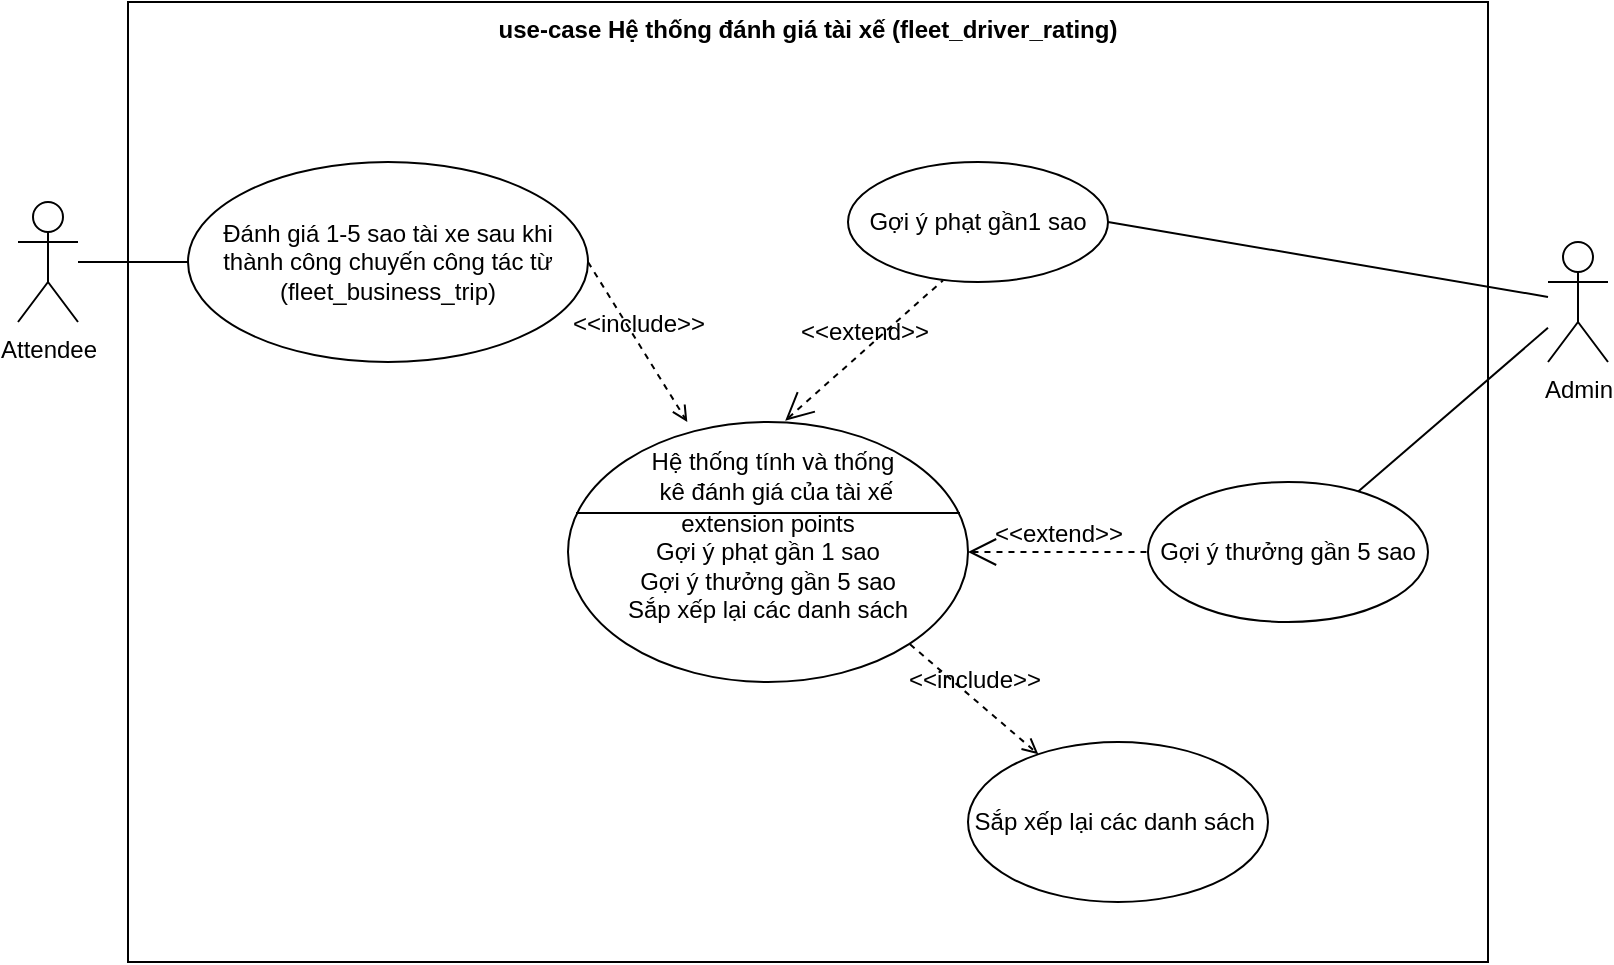 <mxfile>
    <diagram id="tti8-qOC2e271COAyMI7" name="use-case (fleet_business_trip_rating)">
        <mxGraphModel dx="628" dy="614" grid="1" gridSize="10" guides="1" tooltips="1" connect="1" arrows="1" fold="1" page="1" pageScale="1" pageWidth="850" pageHeight="1100" math="0" shadow="0">
            <root>
                <mxCell id="cs3OPDo4-kUtPiiAal4Z-0"/>
                <mxCell id="cs3OPDo4-kUtPiiAal4Z-1" parent="cs3OPDo4-kUtPiiAal4Z-0"/>
                <UserObject label="use-case Hệ thống đánh giá tài xế (fleet_driver_rating)" id="lDgoFlY37DkyPlibSX0k-0">
                    <mxCell style="shape=rect;html=1;verticalAlign=top;fontStyle=1;whiteSpace=wrap;align=center;movable=1;resizable=1;rotatable=1;deletable=1;editable=1;connectable=1;" parent="cs3OPDo4-kUtPiiAal4Z-1" vertex="1">
                        <mxGeometry x="80" y="80" width="680" height="480" as="geometry"/>
                    </mxCell>
                </UserObject>
                <mxCell id="VOc7xbZnXONlbMijgc1x-2" value="" style="edgeStyle=none;html=1;fontFamily=Helvetica;fontSize=12;fontColor=default;endArrow=none;endFill=0;" parent="cs3OPDo4-kUtPiiAal4Z-1" source="lDgoFlY37DkyPlibSX0k-1" target="VOc7xbZnXONlbMijgc1x-1" edge="1">
                    <mxGeometry relative="1" as="geometry"/>
                </mxCell>
                <mxCell id="lDgoFlY37DkyPlibSX0k-1" value="Attendee" style="shape=umlActor;html=1;verticalLabelPosition=bottom;verticalAlign=top;align=center;" parent="cs3OPDo4-kUtPiiAal4Z-1" vertex="1">
                    <mxGeometry x="25" y="180" width="30" height="60" as="geometry"/>
                </mxCell>
                <mxCell id="VOc7xbZnXONlbMijgc1x-1" value="&lt;span&gt;Đánh giá 1-5 sao tài xe sau khi thành công chuyến công tác từ (fleet_business_trip)&lt;/span&gt;" style="ellipse;whiteSpace=wrap;html=1;verticalAlign=middle;" parent="cs3OPDo4-kUtPiiAal4Z-1" vertex="1">
                    <mxGeometry x="110" y="160" width="200" height="100" as="geometry"/>
                </mxCell>
                <mxCell id="VOc7xbZnXONlbMijgc1x-5" value="&amp;lt;&amp;lt;include&amp;gt;&amp;gt;" style="edgeStyle=none;html=1;endArrow=open;verticalAlign=bottom;dashed=1;labelBackgroundColor=none;fontFamily=Helvetica;fontSize=12;fontColor=default;exitX=1;exitY=0.5;exitDx=0;exitDy=0;" parent="cs3OPDo4-kUtPiiAal4Z-1" source="VOc7xbZnXONlbMijgc1x-1" target="bl2fk228C5GolrHnd2m4-0" edge="1">
                    <mxGeometry width="160" relative="1" as="geometry">
                        <mxPoint x="340" y="370" as="sourcePoint"/>
                        <mxPoint x="400" y="430" as="targetPoint"/>
                    </mxGeometry>
                </mxCell>
                <mxCell id="bl2fk228C5GolrHnd2m4-0" value="&lt;br&gt;extension points&lt;br&gt;Gợi ý phạt gần 1 sao&lt;br&gt;Gợi ý thưởng gần 5 sao&lt;br&gt;Sắp xếp lại các danh sách" style="html=1;shape=mxgraph.sysml.useCaseExtPt;whiteSpace=wrap;align=center;fontFamily=Helvetica;fontSize=12;fontColor=default;strokeColor=default;fillColor=default;" parent="cs3OPDo4-kUtPiiAal4Z-1" vertex="1">
                    <mxGeometry x="300" y="290" width="200" height="130" as="geometry"/>
                </mxCell>
                <mxCell id="bl2fk228C5GolrHnd2m4-1" value="&lt;span style=&quot;font-weight: 400&quot;&gt;Hệ thống tính và thống&lt;br&gt;&amp;nbsp;kê đánh giá của tài xế&lt;/span&gt;" style="resizable=0;html=1;verticalAlign=middle;align=center;labelBackgroundColor=none;fontStyle=1;fontFamily=Helvetica;fontSize=12;fontColor=default;strokeColor=default;fillColor=default;" parent="bl2fk228C5GolrHnd2m4-0" connectable="0" vertex="1">
                    <mxGeometry x="80" y="22.1" as="geometry">
                        <mxPoint x="22" y="5" as="offset"/>
                    </mxGeometry>
                </mxCell>
                <mxCell id="bl2fk228C5GolrHnd2m4-2" value="Gợi ý phạt gần1 sao" style="ellipse;whiteSpace=wrap;html=1;" parent="cs3OPDo4-kUtPiiAal4Z-1" vertex="1">
                    <mxGeometry x="440" y="160" width="130" height="60" as="geometry"/>
                </mxCell>
                <mxCell id="bl2fk228C5GolrHnd2m4-4" value="&amp;lt;&amp;lt;extend&amp;gt;&amp;gt;" style="edgeStyle=none;html=1;startArrow=open;endArrow=none;startSize=12;verticalAlign=bottom;dashed=1;labelBackgroundColor=none;fontFamily=Helvetica;fontSize=12;fontColor=default;entryX=0.365;entryY=0.987;entryDx=0;entryDy=0;entryPerimeter=0;exitX=0.543;exitY=-0.005;exitDx=0;exitDy=0;exitPerimeter=0;" parent="cs3OPDo4-kUtPiiAal4Z-1" source="bl2fk228C5GolrHnd2m4-0" target="bl2fk228C5GolrHnd2m4-2" edge="1">
                    <mxGeometry width="160" relative="1" as="geometry">
                        <mxPoint x="400" y="270" as="sourcePoint"/>
                        <mxPoint x="560" y="270" as="targetPoint"/>
                    </mxGeometry>
                </mxCell>
                <mxCell id="bl2fk228C5GolrHnd2m4-5" value="Gợi ý thưởng gần 5 sao" style="ellipse;whiteSpace=wrap;html=1;" parent="cs3OPDo4-kUtPiiAal4Z-1" vertex="1">
                    <mxGeometry x="590" y="320" width="140" height="70" as="geometry"/>
                </mxCell>
                <mxCell id="bl2fk228C5GolrHnd2m4-6" value="&amp;lt;&amp;lt;extend&amp;gt;&amp;gt;" style="edgeStyle=none;html=1;startArrow=open;endArrow=none;startSize=12;verticalAlign=bottom;dashed=1;labelBackgroundColor=none;fontFamily=Helvetica;fontSize=12;fontColor=default;entryX=0;entryY=0.5;entryDx=0;entryDy=0;exitX=1;exitY=0.5;exitDx=0;exitDy=0;exitPerimeter=0;" parent="cs3OPDo4-kUtPiiAal4Z-1" source="bl2fk228C5GolrHnd2m4-0" target="bl2fk228C5GolrHnd2m4-5" edge="1">
                    <mxGeometry width="160" relative="1" as="geometry">
                        <mxPoint x="610.0" y="480.0" as="sourcePoint"/>
                        <mxPoint x="651.4" y="385.65" as="targetPoint"/>
                    </mxGeometry>
                </mxCell>
                <mxCell id="bl2fk228C5GolrHnd2m4-7" value="Sắp xếp lại các danh sách&amp;nbsp;" style="ellipse;whiteSpace=wrap;html=1;" parent="cs3OPDo4-kUtPiiAal4Z-1" vertex="1">
                    <mxGeometry x="500" y="450" width="150" height="80" as="geometry"/>
                </mxCell>
                <mxCell id="bl2fk228C5GolrHnd2m4-9" value="&amp;lt;&amp;lt;include&amp;gt;&amp;gt;" style="edgeStyle=none;html=1;endArrow=open;verticalAlign=bottom;dashed=1;labelBackgroundColor=none;fontFamily=Helvetica;fontSize=12;fontColor=default;exitX=0.855;exitY=0.855;exitDx=0;exitDy=0;exitPerimeter=0;" parent="cs3OPDo4-kUtPiiAal4Z-1" source="bl2fk228C5GolrHnd2m4-0" target="bl2fk228C5GolrHnd2m4-7" edge="1">
                    <mxGeometry width="160" relative="1" as="geometry">
                        <mxPoint x="320" y="520" as="sourcePoint"/>
                        <mxPoint x="480" y="520" as="targetPoint"/>
                    </mxGeometry>
                </mxCell>
                <mxCell id="bl2fk228C5GolrHnd2m4-11" style="edgeStyle=none;html=1;entryX=1;entryY=0.5;entryDx=0;entryDy=0;fontFamily=Helvetica;fontSize=12;fontColor=default;endArrow=none;endFill=0;" parent="cs3OPDo4-kUtPiiAal4Z-1" source="bl2fk228C5GolrHnd2m4-10" target="bl2fk228C5GolrHnd2m4-2" edge="1">
                    <mxGeometry relative="1" as="geometry"/>
                </mxCell>
                <mxCell id="bl2fk228C5GolrHnd2m4-12" style="edgeStyle=none;html=1;fontFamily=Helvetica;fontSize=12;fontColor=default;endArrow=none;endFill=0;" parent="cs3OPDo4-kUtPiiAal4Z-1" source="bl2fk228C5GolrHnd2m4-10" target="bl2fk228C5GolrHnd2m4-5" edge="1">
                    <mxGeometry relative="1" as="geometry"/>
                </mxCell>
                <mxCell id="bl2fk228C5GolrHnd2m4-10" value="Admin" style="shape=umlActor;html=1;verticalLabelPosition=bottom;verticalAlign=top;align=center;" parent="cs3OPDo4-kUtPiiAal4Z-1" vertex="1">
                    <mxGeometry x="790" y="200" width="30" height="60" as="geometry"/>
                </mxCell>
            </root>
        </mxGraphModel>
    </diagram>
</mxfile>